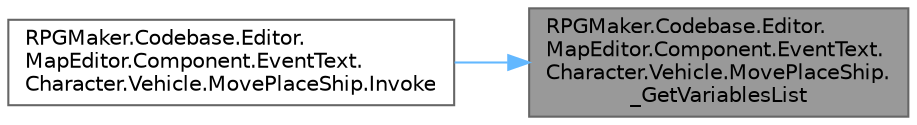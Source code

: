 digraph "RPGMaker.Codebase.Editor.MapEditor.Component.EventText.Character.Vehicle.MovePlaceShip._GetVariablesList"
{
 // LATEX_PDF_SIZE
  bgcolor="transparent";
  edge [fontname=Helvetica,fontsize=10,labelfontname=Helvetica,labelfontsize=10];
  node [fontname=Helvetica,fontsize=10,shape=box,height=0.2,width=0.4];
  rankdir="RL";
  Node1 [id="Node000001",label="RPGMaker.Codebase.Editor.\lMapEditor.Component.EventText.\lCharacter.Vehicle.MovePlaceShip.\l_GetVariablesList",height=0.2,width=0.4,color="gray40", fillcolor="grey60", style="filled", fontcolor="black",tooltip=" "];
  Node1 -> Node2 [id="edge1_Node000001_Node000002",dir="back",color="steelblue1",style="solid",tooltip=" "];
  Node2 [id="Node000002",label="RPGMaker.Codebase.Editor.\lMapEditor.Component.EventText.\lCharacter.Vehicle.MovePlaceShip.Invoke",height=0.2,width=0.4,color="grey40", fillcolor="white", style="filled",URL="$dd/de5/class_r_p_g_maker_1_1_codebase_1_1_editor_1_1_map_editor_1_1_component_1_1_event_text_1_1_charac3535f9684c18fcd99107ffd38f01ebd7.html#a94aedcb37a10c3afc59c4cbcddc99fef",tooltip=" "];
}
